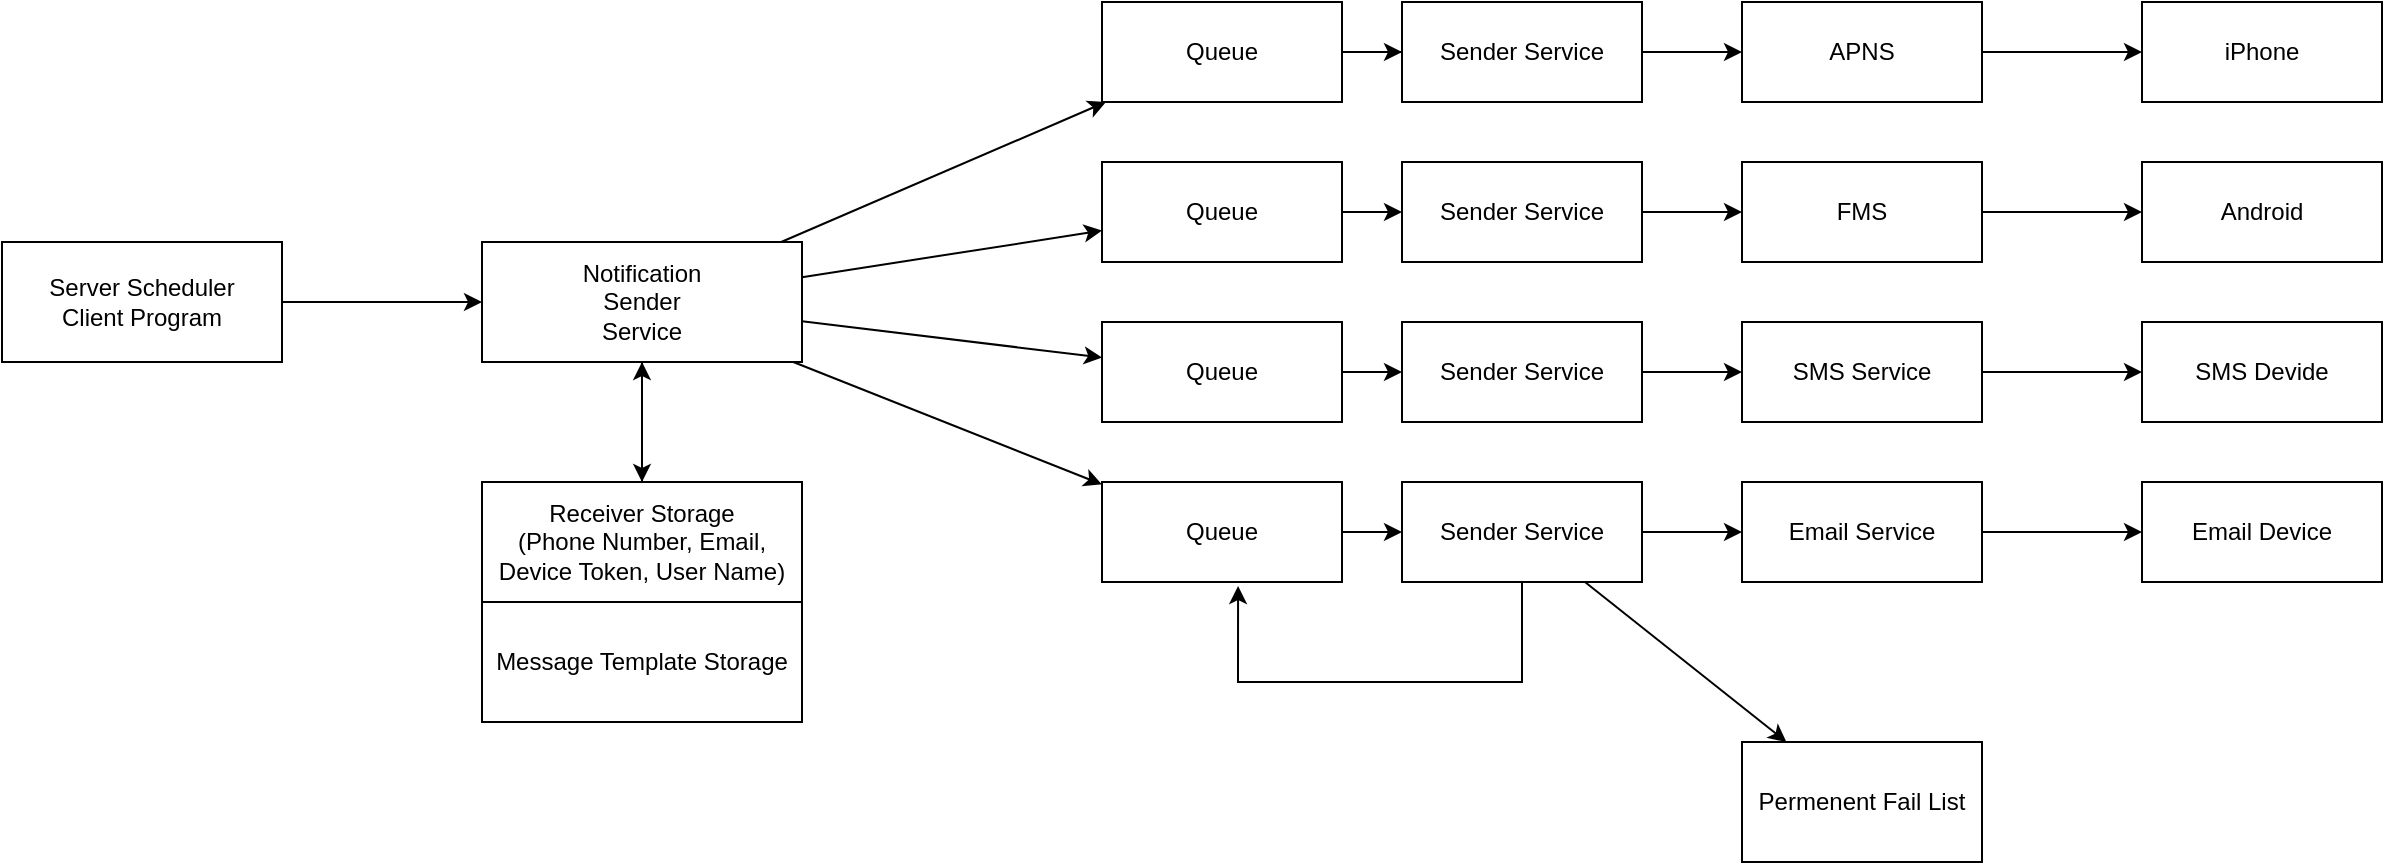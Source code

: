 <mxfile version="17.1.2" type="github">
  <diagram id="J-oDhAV4C-Gi31jvmLeF" name="Page-1">
    <mxGraphModel dx="2272" dy="802" grid="1" gridSize="10" guides="1" tooltips="1" connect="1" arrows="1" fold="1" page="1" pageScale="1" pageWidth="850" pageHeight="1100" math="0" shadow="0">
      <root>
        <mxCell id="0" />
        <mxCell id="1" parent="0" />
        <mxCell id="PvbY62O2NmOLSWFA-3aL-2" value="Notification&lt;br&gt;Sender&lt;br&gt;Service" style="rounded=0;whiteSpace=wrap;html=1;" parent="1" vertex="1">
          <mxGeometry x="130" y="320" width="160" height="60" as="geometry" />
        </mxCell>
        <mxCell id="PvbY62O2NmOLSWFA-3aL-4" value="iPhone" style="rounded=0;whiteSpace=wrap;html=1;" parent="1" vertex="1">
          <mxGeometry x="960" y="200" width="120" height="50" as="geometry" />
        </mxCell>
        <mxCell id="PvbY62O2NmOLSWFA-3aL-5" value="Android" style="rounded=0;whiteSpace=wrap;html=1;" parent="1" vertex="1">
          <mxGeometry x="960" y="280" width="120" height="50" as="geometry" />
        </mxCell>
        <mxCell id="PvbY62O2NmOLSWFA-3aL-6" value="SMS Devide" style="rounded=0;whiteSpace=wrap;html=1;" parent="1" vertex="1">
          <mxGeometry x="960" y="360" width="120" height="50" as="geometry" />
        </mxCell>
        <mxCell id="PvbY62O2NmOLSWFA-3aL-7" value="Email Device" style="rounded=0;whiteSpace=wrap;html=1;" parent="1" vertex="1">
          <mxGeometry x="960" y="440" width="120" height="50" as="geometry" />
        </mxCell>
        <mxCell id="PvbY62O2NmOLSWFA-3aL-8" value="APNS" style="rounded=0;whiteSpace=wrap;html=1;" parent="1" vertex="1">
          <mxGeometry x="760" y="200" width="120" height="50" as="geometry" />
        </mxCell>
        <mxCell id="PvbY62O2NmOLSWFA-3aL-9" value="FMS" style="rounded=0;whiteSpace=wrap;html=1;" parent="1" vertex="1">
          <mxGeometry x="760" y="280" width="120" height="50" as="geometry" />
        </mxCell>
        <mxCell id="PvbY62O2NmOLSWFA-3aL-10" value="Email Service" style="rounded=0;whiteSpace=wrap;html=1;" parent="1" vertex="1">
          <mxGeometry x="760" y="440" width="120" height="50" as="geometry" />
        </mxCell>
        <mxCell id="PvbY62O2NmOLSWFA-3aL-11" value="SMS Service" style="rounded=0;whiteSpace=wrap;html=1;" parent="1" vertex="1">
          <mxGeometry x="760" y="360" width="120" height="50" as="geometry" />
        </mxCell>
        <mxCell id="PvbY62O2NmOLSWFA-3aL-12" value="" style="endArrow=classic;html=1;rounded=0;" parent="1" source="PvbY62O2NmOLSWFA-3aL-8" target="PvbY62O2NmOLSWFA-3aL-4" edge="1">
          <mxGeometry width="50" height="50" relative="1" as="geometry">
            <mxPoint x="490" y="410" as="sourcePoint" />
            <mxPoint x="540" y="360" as="targetPoint" />
          </mxGeometry>
        </mxCell>
        <mxCell id="PvbY62O2NmOLSWFA-3aL-13" value="" style="endArrow=classic;html=1;rounded=0;" parent="1" source="PvbY62O2NmOLSWFA-3aL-9" target="PvbY62O2NmOLSWFA-3aL-5" edge="1">
          <mxGeometry width="50" height="50" relative="1" as="geometry">
            <mxPoint x="890" y="235" as="sourcePoint" />
            <mxPoint x="970" y="235" as="targetPoint" />
          </mxGeometry>
        </mxCell>
        <mxCell id="PvbY62O2NmOLSWFA-3aL-14" value="" style="endArrow=classic;html=1;rounded=0;" parent="1" source="PvbY62O2NmOLSWFA-3aL-11" target="PvbY62O2NmOLSWFA-3aL-6" edge="1">
          <mxGeometry width="50" height="50" relative="1" as="geometry">
            <mxPoint x="890" y="315" as="sourcePoint" />
            <mxPoint x="970" y="315" as="targetPoint" />
          </mxGeometry>
        </mxCell>
        <mxCell id="PvbY62O2NmOLSWFA-3aL-15" value="" style="endArrow=classic;html=1;rounded=0;" parent="1" source="PvbY62O2NmOLSWFA-3aL-10" target="PvbY62O2NmOLSWFA-3aL-7" edge="1">
          <mxGeometry width="50" height="50" relative="1" as="geometry">
            <mxPoint x="890" y="395" as="sourcePoint" />
            <mxPoint x="970" y="395" as="targetPoint" />
          </mxGeometry>
        </mxCell>
        <mxCell id="PvbY62O2NmOLSWFA-3aL-41" value="" style="edgeStyle=orthogonalEdgeStyle;rounded=0;orthogonalLoop=1;jettySize=auto;html=1;" parent="1" source="PvbY62O2NmOLSWFA-3aL-17" target="PvbY62O2NmOLSWFA-3aL-37" edge="1">
          <mxGeometry relative="1" as="geometry" />
        </mxCell>
        <mxCell id="PvbY62O2NmOLSWFA-3aL-17" value="Queue" style="rounded=0;whiteSpace=wrap;html=1;" parent="1" vertex="1">
          <mxGeometry x="440" y="200" width="120" height="50" as="geometry" />
        </mxCell>
        <mxCell id="PvbY62O2NmOLSWFA-3aL-18" value="Queue" style="rounded=0;whiteSpace=wrap;html=1;" parent="1" vertex="1">
          <mxGeometry x="440" y="280" width="120" height="50" as="geometry" />
        </mxCell>
        <mxCell id="PvbY62O2NmOLSWFA-3aL-19" value="Queue" style="rounded=0;whiteSpace=wrap;html=1;" parent="1" vertex="1">
          <mxGeometry x="440" y="360" width="120" height="50" as="geometry" />
        </mxCell>
        <mxCell id="PvbY62O2NmOLSWFA-3aL-20" value="Queue" style="rounded=0;whiteSpace=wrap;html=1;" parent="1" vertex="1">
          <mxGeometry x="440" y="440" width="120" height="50" as="geometry" />
        </mxCell>
        <mxCell id="PvbY62O2NmOLSWFA-3aL-21" value="" style="endArrow=classic;html=1;rounded=0;" parent="1" source="PvbY62O2NmOLSWFA-3aL-2" target="PvbY62O2NmOLSWFA-3aL-17" edge="1">
          <mxGeometry width="50" height="50" relative="1" as="geometry">
            <mxPoint x="400" y="410" as="sourcePoint" />
            <mxPoint x="450" y="360" as="targetPoint" />
          </mxGeometry>
        </mxCell>
        <mxCell id="PvbY62O2NmOLSWFA-3aL-22" value="" style="endArrow=classic;html=1;rounded=0;" parent="1" source="PvbY62O2NmOLSWFA-3aL-2" target="PvbY62O2NmOLSWFA-3aL-18" edge="1">
          <mxGeometry width="50" height="50" relative="1" as="geometry">
            <mxPoint x="330" y="306.25" as="sourcePoint" />
            <mxPoint x="450" y="258.75" as="targetPoint" />
          </mxGeometry>
        </mxCell>
        <mxCell id="PvbY62O2NmOLSWFA-3aL-23" value="" style="endArrow=classic;html=1;rounded=0;" parent="1" source="PvbY62O2NmOLSWFA-3aL-2" target="PvbY62O2NmOLSWFA-3aL-19" edge="1">
          <mxGeometry width="50" height="50" relative="1" as="geometry">
            <mxPoint x="330" y="326.25" as="sourcePoint" />
            <mxPoint x="450" y="318.75" as="targetPoint" />
          </mxGeometry>
        </mxCell>
        <mxCell id="PvbY62O2NmOLSWFA-3aL-24" value="" style="endArrow=classic;html=1;rounded=0;" parent="1" source="PvbY62O2NmOLSWFA-3aL-2" target="PvbY62O2NmOLSWFA-3aL-20" edge="1">
          <mxGeometry width="50" height="50" relative="1" as="geometry">
            <mxPoint x="330" y="346.25" as="sourcePoint" />
            <mxPoint x="450" y="378.75" as="targetPoint" />
          </mxGeometry>
        </mxCell>
        <mxCell id="PvbY62O2NmOLSWFA-3aL-25" value="" style="endArrow=classic;html=1;rounded=0;" parent="1" source="PvbY62O2NmOLSWFA-3aL-20" target="PvbY62O2NmOLSWFA-3aL-40" edge="1">
          <mxGeometry width="50" height="50" relative="1" as="geometry">
            <mxPoint x="319.655" y="360" as="sourcePoint" />
            <mxPoint x="468.621" y="450" as="targetPoint" />
          </mxGeometry>
        </mxCell>
        <mxCell id="PvbY62O2NmOLSWFA-3aL-26" value="" style="endArrow=classic;html=1;rounded=0;" parent="1" source="PvbY62O2NmOLSWFA-3aL-19" target="PvbY62O2NmOLSWFA-3aL-39" edge="1">
          <mxGeometry width="50" height="50" relative="1" as="geometry">
            <mxPoint x="570" y="475" as="sourcePoint" />
            <mxPoint x="680" y="475" as="targetPoint" />
          </mxGeometry>
        </mxCell>
        <mxCell id="PvbY62O2NmOLSWFA-3aL-27" value="" style="endArrow=classic;html=1;rounded=0;" parent="1" source="PvbY62O2NmOLSWFA-3aL-18" target="PvbY62O2NmOLSWFA-3aL-38" edge="1">
          <mxGeometry width="50" height="50" relative="1" as="geometry">
            <mxPoint x="570" y="395" as="sourcePoint" />
            <mxPoint x="680" y="395" as="targetPoint" />
          </mxGeometry>
        </mxCell>
        <mxCell id="PvbY62O2NmOLSWFA-3aL-28" value="" style="endArrow=classic;html=1;rounded=0;" parent="1" source="PvbY62O2NmOLSWFA-3aL-17" target="PvbY62O2NmOLSWFA-3aL-8" edge="1">
          <mxGeometry width="50" height="50" relative="1" as="geometry">
            <mxPoint x="570" y="315" as="sourcePoint" />
            <mxPoint x="680" y="315" as="targetPoint" />
          </mxGeometry>
        </mxCell>
        <mxCell id="PvbY62O2NmOLSWFA-3aL-29" value="Message Template Storage" style="rounded=0;whiteSpace=wrap;html=1;" parent="1" vertex="1">
          <mxGeometry x="130" y="500" width="160" height="60" as="geometry" />
        </mxCell>
        <mxCell id="PvbY62O2NmOLSWFA-3aL-30" value="Receiver Storage&lt;br&gt;(Phone Number, Email, Device Token, User Name)" style="rounded=0;whiteSpace=wrap;html=1;" parent="1" vertex="1">
          <mxGeometry x="130" y="440" width="160" height="60" as="geometry" />
        </mxCell>
        <mxCell id="PvbY62O2NmOLSWFA-3aL-31" value="Server Scheduler&lt;br&gt;Client Program" style="whiteSpace=wrap;html=1;" parent="1" vertex="1">
          <mxGeometry x="-110" y="320" width="140" height="60" as="geometry" />
        </mxCell>
        <mxCell id="PvbY62O2NmOLSWFA-3aL-33" value="" style="endArrow=classic;html=1;rounded=0;" parent="1" source="PvbY62O2NmOLSWFA-3aL-2" target="PvbY62O2NmOLSWFA-3aL-30" edge="1">
          <mxGeometry width="50" height="50" relative="1" as="geometry">
            <mxPoint x="-120" y="390" as="sourcePoint" />
            <mxPoint x="-20" y="360" as="targetPoint" />
          </mxGeometry>
        </mxCell>
        <mxCell id="PvbY62O2NmOLSWFA-3aL-34" value="" style="endArrow=classic;html=1;rounded=0;" parent="1" source="PvbY62O2NmOLSWFA-3aL-30" target="PvbY62O2NmOLSWFA-3aL-2" edge="1">
          <mxGeometry width="50" height="50" relative="1" as="geometry">
            <mxPoint x="-110" y="400" as="sourcePoint" />
            <mxPoint x="-120" y="390" as="targetPoint" />
          </mxGeometry>
        </mxCell>
        <mxCell id="PvbY62O2NmOLSWFA-3aL-36" value="" style="endArrow=classic;html=1;rounded=0;" parent="1" source="PvbY62O2NmOLSWFA-3aL-31" target="PvbY62O2NmOLSWFA-3aL-2" edge="1">
          <mxGeometry width="50" height="50" relative="1" as="geometry">
            <mxPoint x="90" y="350" as="sourcePoint" />
            <mxPoint x="-20" y="360" as="targetPoint" />
          </mxGeometry>
        </mxCell>
        <mxCell id="PvbY62O2NmOLSWFA-3aL-37" value="Sender Service" style="rounded=0;whiteSpace=wrap;html=1;" parent="1" vertex="1">
          <mxGeometry x="590" y="200" width="120" height="50" as="geometry" />
        </mxCell>
        <mxCell id="PvbY62O2NmOLSWFA-3aL-42" value="" style="edgeStyle=orthogonalEdgeStyle;rounded=0;orthogonalLoop=1;jettySize=auto;html=1;" parent="1" source="PvbY62O2NmOLSWFA-3aL-38" target="PvbY62O2NmOLSWFA-3aL-9" edge="1">
          <mxGeometry relative="1" as="geometry" />
        </mxCell>
        <mxCell id="PvbY62O2NmOLSWFA-3aL-38" value="Sender Service" style="rounded=0;whiteSpace=wrap;html=1;" parent="1" vertex="1">
          <mxGeometry x="590" y="280" width="120" height="50" as="geometry" />
        </mxCell>
        <mxCell id="PvbY62O2NmOLSWFA-3aL-43" value="" style="edgeStyle=orthogonalEdgeStyle;rounded=0;orthogonalLoop=1;jettySize=auto;html=1;" parent="1" source="PvbY62O2NmOLSWFA-3aL-39" target="PvbY62O2NmOLSWFA-3aL-11" edge="1">
          <mxGeometry relative="1" as="geometry" />
        </mxCell>
        <mxCell id="PvbY62O2NmOLSWFA-3aL-39" value="Sender Service" style="rounded=0;whiteSpace=wrap;html=1;" parent="1" vertex="1">
          <mxGeometry x="590" y="360" width="120" height="50" as="geometry" />
        </mxCell>
        <mxCell id="PvbY62O2NmOLSWFA-3aL-44" value="" style="edgeStyle=orthogonalEdgeStyle;rounded=0;orthogonalLoop=1;jettySize=auto;html=1;" parent="1" source="PvbY62O2NmOLSWFA-3aL-40" target="PvbY62O2NmOLSWFA-3aL-10" edge="1">
          <mxGeometry relative="1" as="geometry" />
        </mxCell>
        <mxCell id="PvbY62O2NmOLSWFA-3aL-40" value="Sender Service" style="rounded=0;whiteSpace=wrap;html=1;" parent="1" vertex="1">
          <mxGeometry x="590" y="440" width="120" height="50" as="geometry" />
        </mxCell>
        <mxCell id="PvbY62O2NmOLSWFA-3aL-45" value="" style="endArrow=classic;html=1;rounded=0;entryX=0.567;entryY=1.04;entryDx=0;entryDy=0;entryPerimeter=0;" parent="1" source="PvbY62O2NmOLSWFA-3aL-40" target="PvbY62O2NmOLSWFA-3aL-20" edge="1">
          <mxGeometry width="50" height="50" relative="1" as="geometry">
            <mxPoint x="570" y="475" as="sourcePoint" />
            <mxPoint x="600" y="475" as="targetPoint" />
            <Array as="points">
              <mxPoint x="650" y="540" />
              <mxPoint x="508" y="540" />
            </Array>
          </mxGeometry>
        </mxCell>
        <mxCell id="PvbY62O2NmOLSWFA-3aL-46" value="Permenent Fail List" style="rounded=0;whiteSpace=wrap;html=1;" parent="1" vertex="1">
          <mxGeometry x="760" y="570" width="120" height="60" as="geometry" />
        </mxCell>
        <mxCell id="PvbY62O2NmOLSWFA-3aL-49" value="" style="endArrow=classic;html=1;rounded=0;" parent="1" source="PvbY62O2NmOLSWFA-3aL-40" target="PvbY62O2NmOLSWFA-3aL-46" edge="1">
          <mxGeometry width="50" height="50" relative="1" as="geometry">
            <mxPoint x="400" y="390" as="sourcePoint" />
            <mxPoint x="450" y="340" as="targetPoint" />
          </mxGeometry>
        </mxCell>
      </root>
    </mxGraphModel>
  </diagram>
</mxfile>
